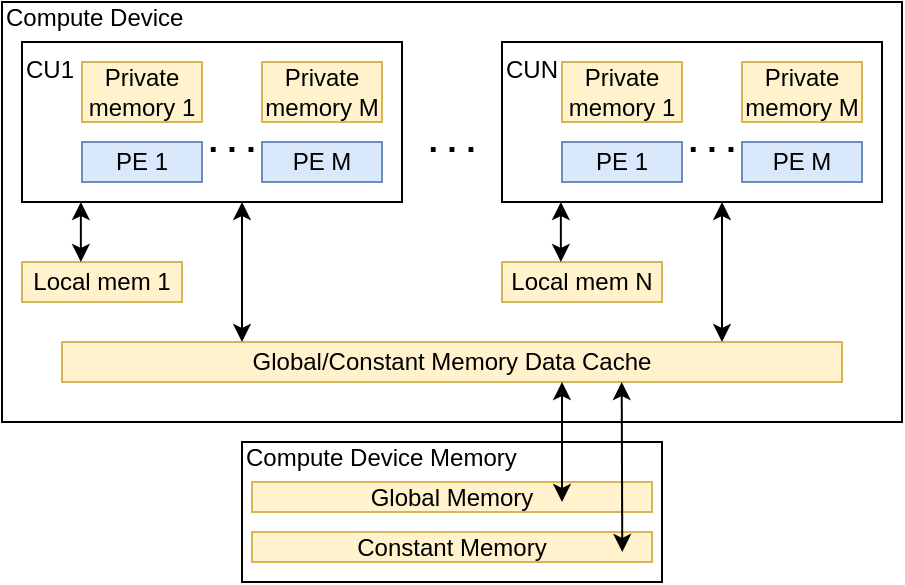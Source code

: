 <mxfile version="16.1.2" type="device"><diagram id="lbA6KbRbrlzwRi_Gf-yJ" name="Page-1"><mxGraphModel dx="1102" dy="865" grid="1" gridSize="10" guides="1" tooltips="1" connect="1" arrows="1" fold="1" page="1" pageScale="1" pageWidth="827" pageHeight="1169" math="0" shadow="0"><root><mxCell id="0"/><mxCell id="1" parent="0"/><mxCell id="IMSD1KmkTmqmvABL2qla-21" value="Compute Device" style="rounded=0;whiteSpace=wrap;html=1;fontSize=12;verticalAlign=top;align=left;spacingTop=-6;" parent="1" vertex="1"><mxGeometry x="240" y="330" width="450" height="210" as="geometry"/></mxCell><mxCell id="IMSD1KmkTmqmvABL2qla-6" value="&lt;font style=&quot;font-size: 12px&quot;&gt;CU1&lt;/font&gt;" style="rounded=0;whiteSpace=wrap;html=1;fontSize=12;verticalAlign=top;align=left;" parent="1" vertex="1"><mxGeometry x="250" y="350" width="190" height="80" as="geometry"/></mxCell><mxCell id="IMSD1KmkTmqmvABL2qla-1" value="Private&lt;br&gt;memory 1" style="rounded=0;whiteSpace=wrap;html=1;fillColor=#fff2cc;strokeColor=#d6b656;" parent="1" vertex="1"><mxGeometry x="280" y="360" width="60" height="30" as="geometry"/></mxCell><mxCell id="IMSD1KmkTmqmvABL2qla-2" value="Private&lt;br&gt;memory M" style="rounded=0;whiteSpace=wrap;html=1;fillColor=#fff2cc;strokeColor=#d6b656;" parent="1" vertex="1"><mxGeometry x="370" y="360" width="60" height="30" as="geometry"/></mxCell><mxCell id="IMSD1KmkTmqmvABL2qla-3" value="PE 1" style="rounded=0;whiteSpace=wrap;html=1;fillColor=#dae8fc;strokeColor=#6c8ebf;" parent="1" vertex="1"><mxGeometry x="280" y="400" width="60" height="20" as="geometry"/></mxCell><mxCell id="IMSD1KmkTmqmvABL2qla-4" value="PE M" style="rounded=0;whiteSpace=wrap;html=1;fillColor=#dae8fc;strokeColor=#6c8ebf;" parent="1" vertex="1"><mxGeometry x="370" y="400" width="60" height="20" as="geometry"/></mxCell><mxCell id="IMSD1KmkTmqmvABL2qla-5" value=". . ." style="text;html=1;strokeColor=none;fillColor=none;align=center;verticalAlign=middle;whiteSpace=wrap;rounded=0;fontStyle=1;fontSize=17;" parent="1" vertex="1"><mxGeometry x="340" y="400" width="30" as="geometry"/></mxCell><mxCell id="IMSD1KmkTmqmvABL2qla-7" value="&lt;font style=&quot;font-size: 12px&quot;&gt;CUN&lt;/font&gt;" style="rounded=0;whiteSpace=wrap;html=1;fontSize=12;verticalAlign=top;align=left;" parent="1" vertex="1"><mxGeometry x="490" y="350" width="190" height="80" as="geometry"/></mxCell><mxCell id="IMSD1KmkTmqmvABL2qla-8" value="Private&lt;br&gt;memory 1" style="rounded=0;whiteSpace=wrap;html=1;fillColor=#fff2cc;strokeColor=#d6b656;" parent="1" vertex="1"><mxGeometry x="520" y="360" width="60" height="30" as="geometry"/></mxCell><mxCell id="IMSD1KmkTmqmvABL2qla-9" value="Private&lt;br&gt;memory M" style="rounded=0;whiteSpace=wrap;html=1;fillColor=#fff2cc;strokeColor=#d6b656;" parent="1" vertex="1"><mxGeometry x="610" y="360" width="60" height="30" as="geometry"/></mxCell><mxCell id="IMSD1KmkTmqmvABL2qla-10" value="PE 1" style="rounded=0;whiteSpace=wrap;html=1;fillColor=#dae8fc;strokeColor=#6c8ebf;" parent="1" vertex="1"><mxGeometry x="520" y="400" width="60" height="20" as="geometry"/></mxCell><mxCell id="IMSD1KmkTmqmvABL2qla-11" value="PE M" style="rounded=0;whiteSpace=wrap;html=1;fillColor=#dae8fc;strokeColor=#6c8ebf;" parent="1" vertex="1"><mxGeometry x="610" y="400" width="60" height="20" as="geometry"/></mxCell><mxCell id="IMSD1KmkTmqmvABL2qla-12" value=". . ." style="text;html=1;strokeColor=none;fillColor=none;align=center;verticalAlign=middle;whiteSpace=wrap;rounded=0;fontStyle=1;fontSize=17;" parent="1" vertex="1"><mxGeometry x="580" y="400" width="30" as="geometry"/></mxCell><mxCell id="IMSD1KmkTmqmvABL2qla-13" value=". . ." style="text;html=1;strokeColor=none;fillColor=none;align=center;verticalAlign=middle;whiteSpace=wrap;rounded=0;fontStyle=1;fontSize=17;" parent="1" vertex="1"><mxGeometry x="450" y="400" width="30" as="geometry"/></mxCell><mxCell id="IMSD1KmkTmqmvABL2qla-14" value="Local mem 1" style="rounded=0;whiteSpace=wrap;html=1;fontSize=12;fillColor=#fff2cc;strokeColor=#d6b656;" parent="1" vertex="1"><mxGeometry x="250" y="460" width="80" height="20" as="geometry"/></mxCell><mxCell id="IMSD1KmkTmqmvABL2qla-15" value="" style="endArrow=classic;startArrow=classic;html=1;rounded=0;fontSize=12;" parent="1" edge="1"><mxGeometry width="50" height="50" relative="1" as="geometry"><mxPoint x="279.43" y="460" as="sourcePoint"/><mxPoint x="279.43" y="430" as="targetPoint"/></mxGeometry></mxCell><mxCell id="IMSD1KmkTmqmvABL2qla-16" value="Local mem N" style="rounded=0;whiteSpace=wrap;html=1;fontSize=12;fillColor=#fff2cc;strokeColor=#d6b656;" parent="1" vertex="1"><mxGeometry x="490" y="460" width="80" height="20" as="geometry"/></mxCell><mxCell id="IMSD1KmkTmqmvABL2qla-17" value="" style="endArrow=classic;startArrow=classic;html=1;rounded=0;fontSize=12;" parent="1" edge="1"><mxGeometry width="50" height="50" relative="1" as="geometry"><mxPoint x="519.43" y="460" as="sourcePoint"/><mxPoint x="519.43" y="430" as="targetPoint"/></mxGeometry></mxCell><mxCell id="IMSD1KmkTmqmvABL2qla-18" value="Global/Constant Memory Data Cache" style="rounded=0;whiteSpace=wrap;html=1;fontSize=12;fillColor=#fff2cc;strokeColor=#d6b656;" parent="1" vertex="1"><mxGeometry x="270" y="500" width="390" height="20" as="geometry"/></mxCell><mxCell id="IMSD1KmkTmqmvABL2qla-19" value="" style="endArrow=classic;startArrow=classic;html=1;rounded=0;fontSize=12;" parent="1" edge="1"><mxGeometry width="50" height="50" relative="1" as="geometry"><mxPoint x="360" y="500" as="sourcePoint"/><mxPoint x="360.0" y="430" as="targetPoint"/></mxGeometry></mxCell><mxCell id="IMSD1KmkTmqmvABL2qla-20" value="" style="endArrow=classic;startArrow=classic;html=1;rounded=0;fontSize=12;" parent="1" edge="1"><mxGeometry width="50" height="50" relative="1" as="geometry"><mxPoint x="600" y="500" as="sourcePoint"/><mxPoint x="600" y="430" as="targetPoint"/></mxGeometry></mxCell><mxCell id="IMSD1KmkTmqmvABL2qla-22" value="Compute Device Memory" style="rounded=0;whiteSpace=wrap;html=1;fontSize=12;verticalAlign=top;align=left;spacingTop=-6;" parent="1" vertex="1"><mxGeometry x="360" y="550" width="210" height="70" as="geometry"/></mxCell><mxCell id="IMSD1KmkTmqmvABL2qla-23" value="Global Memory" style="rounded=0;whiteSpace=wrap;html=1;fontSize=12;fillColor=#fff2cc;strokeColor=#d6b656;" parent="1" vertex="1"><mxGeometry x="365" y="570" width="200" height="15" as="geometry"/></mxCell><mxCell id="IMSD1KmkTmqmvABL2qla-24" value="Constant Memory" style="rounded=0;whiteSpace=wrap;html=1;fontSize=12;fillColor=#fff2cc;strokeColor=#d6b656;" parent="1" vertex="1"><mxGeometry x="365" y="595" width="200" height="15" as="geometry"/></mxCell><mxCell id="IMSD1KmkTmqmvABL2qla-25" value="" style="endArrow=classic;startArrow=classic;html=1;rounded=0;fontSize=12;" parent="1" edge="1"><mxGeometry width="50" height="50" relative="1" as="geometry"><mxPoint x="520" y="580" as="sourcePoint"/><mxPoint x="520" y="520" as="targetPoint"/></mxGeometry></mxCell><mxCell id="IMSD1KmkTmqmvABL2qla-26" value="" style="endArrow=classic;startArrow=classic;html=1;rounded=0;fontSize=12;" parent="1" edge="1"><mxGeometry width="50" height="50" relative="1" as="geometry"><mxPoint x="550.14" y="605" as="sourcePoint"/><mxPoint x="549.85" y="520" as="targetPoint"/></mxGeometry></mxCell></root></mxGraphModel></diagram></mxfile>